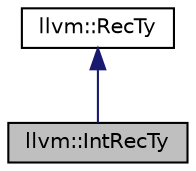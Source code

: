 digraph "llvm::IntRecTy"
{
 // LATEX_PDF_SIZE
  bgcolor="transparent";
  edge [fontname="Helvetica",fontsize="10",labelfontname="Helvetica",labelfontsize="10"];
  node [fontname="Helvetica",fontsize="10",shape="box"];
  Node1 [label="llvm::IntRecTy",height=0.2,width=0.4,color="black", fillcolor="grey75", style="filled", fontcolor="black",tooltip="'int' - Represent an integer value of no particular size"];
  Node2 -> Node1 [dir="back",color="midnightblue",fontsize="10",style="solid",fontname="Helvetica"];
  Node2 [label="llvm::RecTy",height=0.2,width=0.4,color="black",URL="$classllvm_1_1RecTy.html",tooltip=" "];
}
